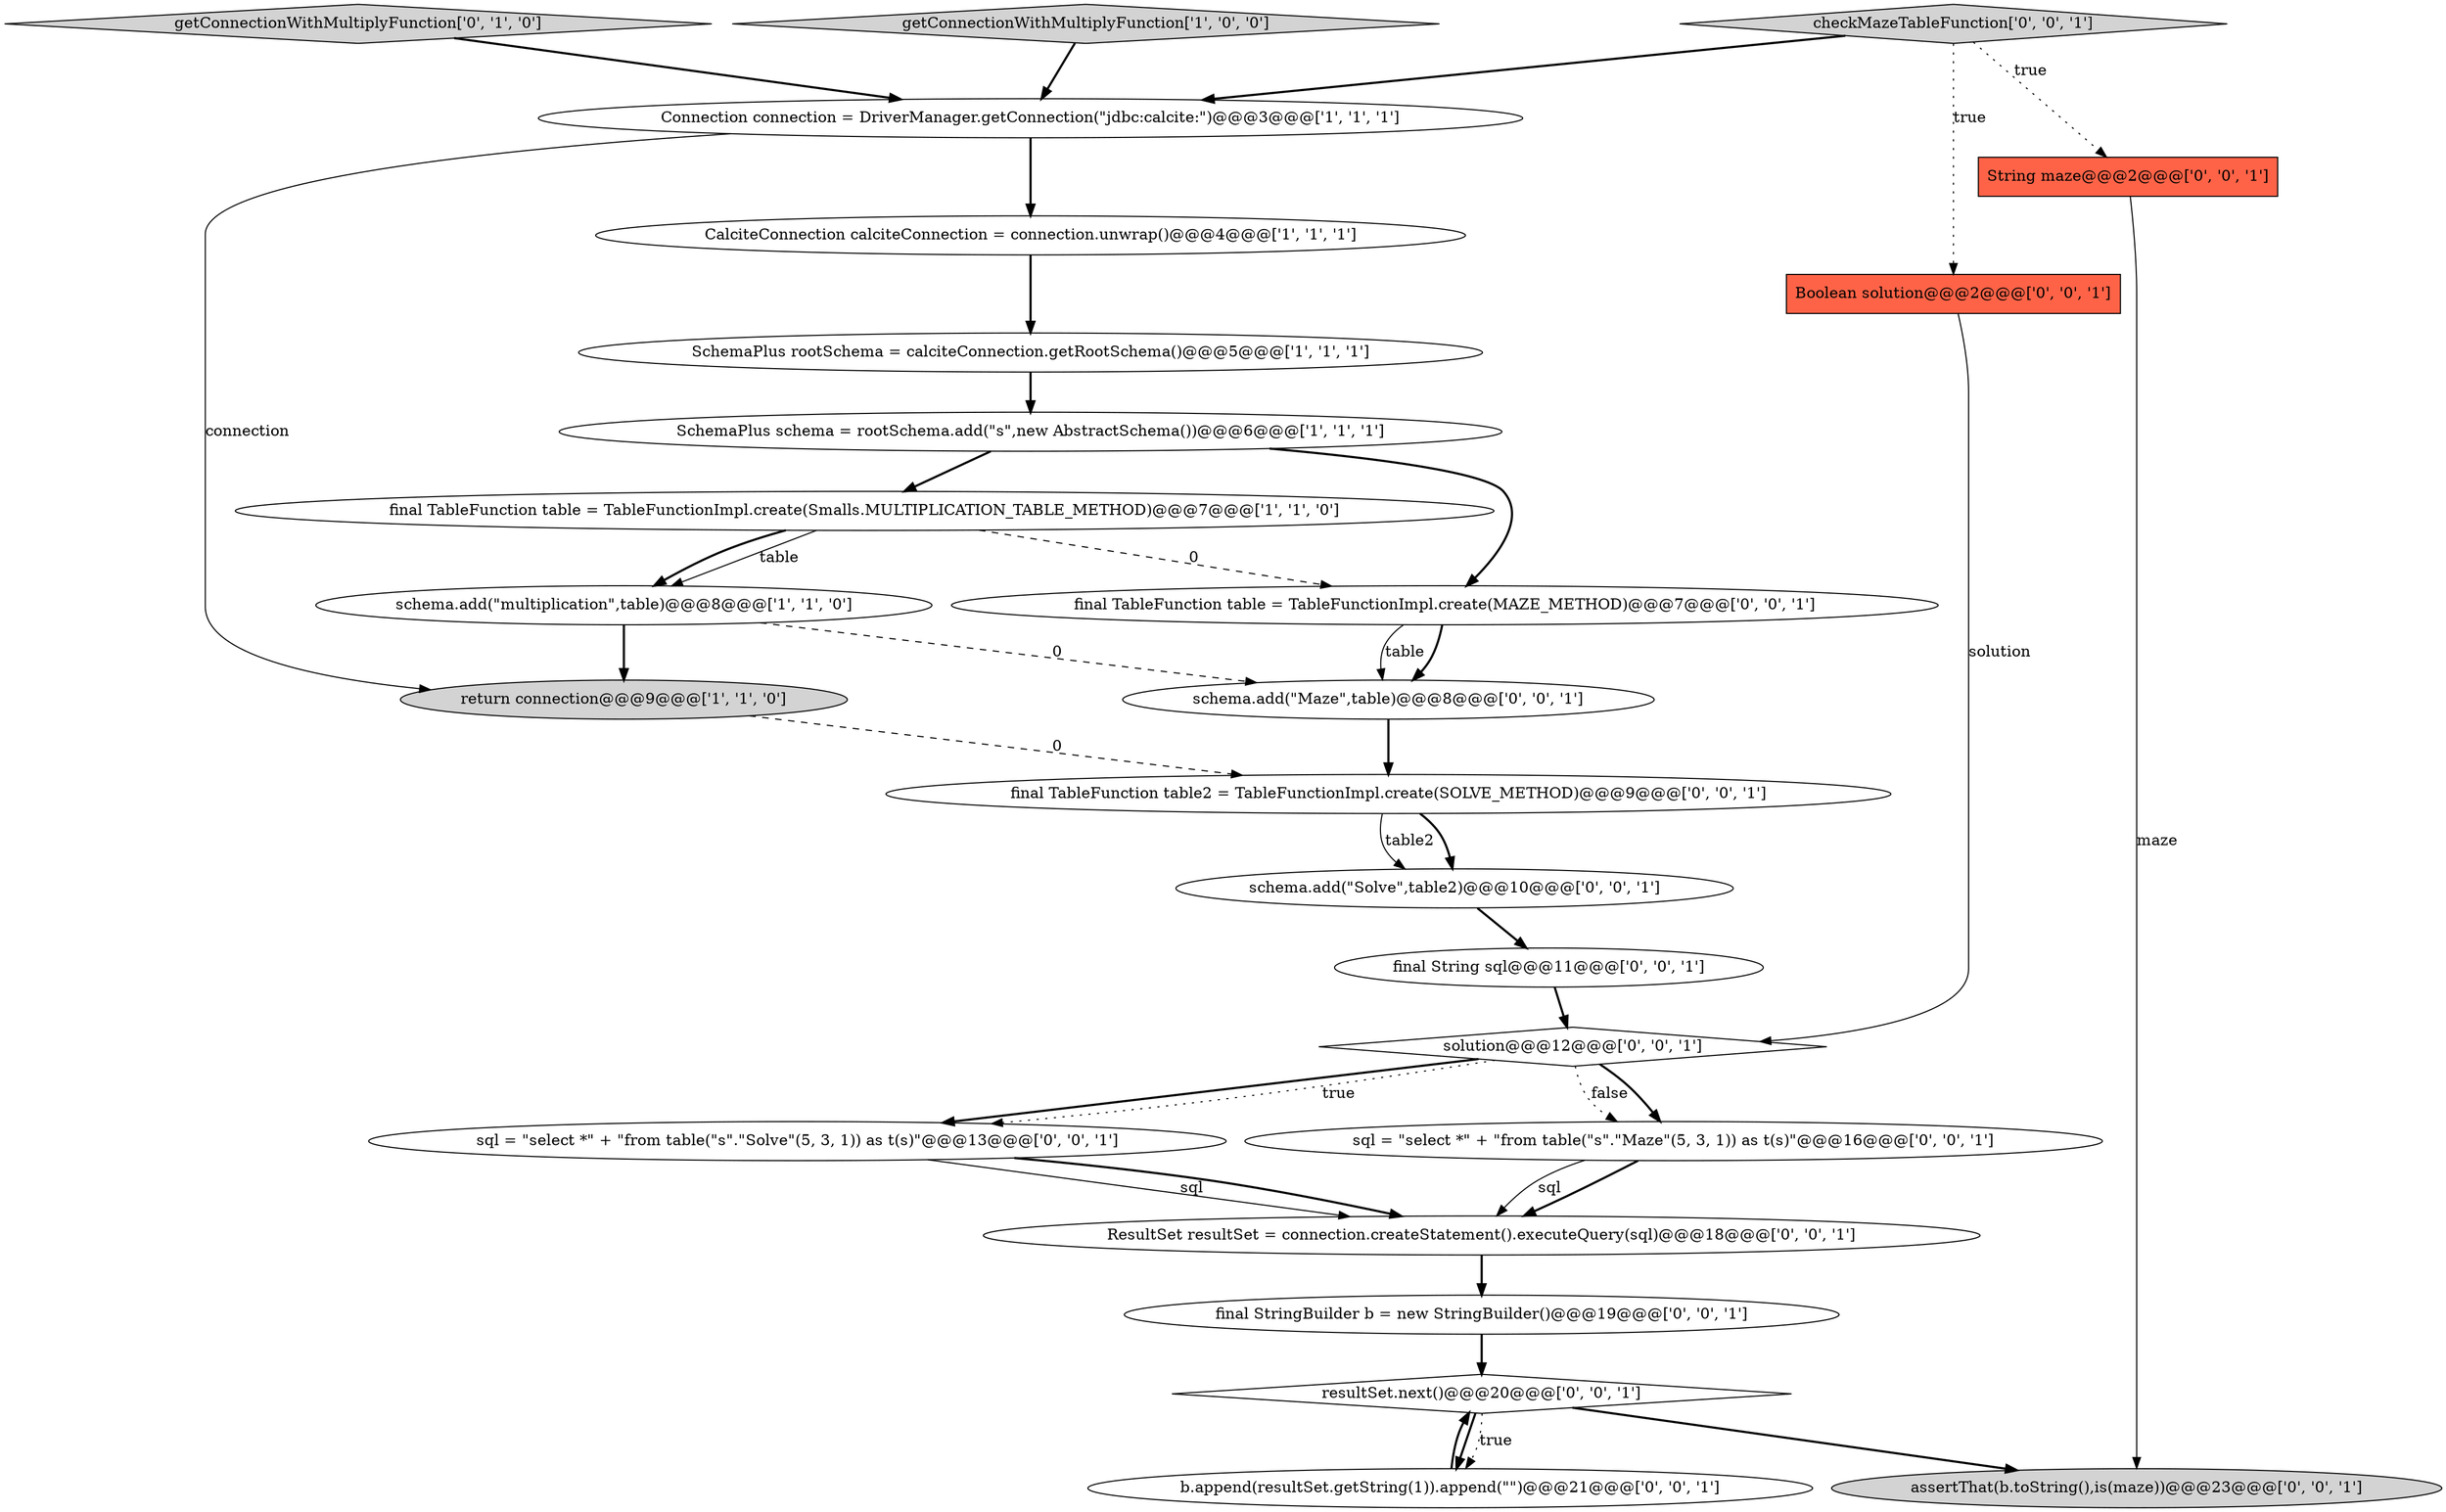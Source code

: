 digraph {
1 [style = filled, label = "Connection connection = DriverManager.getConnection(\"jdbc:calcite:\")@@@3@@@['1', '1', '1']", fillcolor = white, shape = ellipse image = "AAA0AAABBB1BBB"];
3 [style = filled, label = "SchemaPlus rootSchema = calciteConnection.getRootSchema()@@@5@@@['1', '1', '1']", fillcolor = white, shape = ellipse image = "AAA0AAABBB1BBB"];
10 [style = filled, label = "sql = \"select *\" + \"from table(\"s\".\"Maze\"(5, 3, 1)) as t(s)\"@@@16@@@['0', '0', '1']", fillcolor = white, shape = ellipse image = "AAA0AAABBB3BBB"];
13 [style = filled, label = "schema.add(\"Solve\",table2)@@@10@@@['0', '0', '1']", fillcolor = white, shape = ellipse image = "AAA0AAABBB3BBB"];
18 [style = filled, label = "checkMazeTableFunction['0', '0', '1']", fillcolor = lightgray, shape = diamond image = "AAA0AAABBB3BBB"];
23 [style = filled, label = "sql = \"select *\" + \"from table(\"s\".\"Solve\"(5, 3, 1)) as t(s)\"@@@13@@@['0', '0', '1']", fillcolor = white, shape = ellipse image = "AAA0AAABBB3BBB"];
9 [style = filled, label = "b.append(resultSet.getString(1)).append(\"\")@@@21@@@['0', '0', '1']", fillcolor = white, shape = ellipse image = "AAA0AAABBB3BBB"];
12 [style = filled, label = "final TableFunction table2 = TableFunctionImpl.create(SOLVE_METHOD)@@@9@@@['0', '0', '1']", fillcolor = white, shape = ellipse image = "AAA0AAABBB3BBB"];
8 [style = filled, label = "getConnectionWithMultiplyFunction['0', '1', '0']", fillcolor = lightgray, shape = diamond image = "AAA0AAABBB2BBB"];
22 [style = filled, label = "Boolean solution@@@2@@@['0', '0', '1']", fillcolor = tomato, shape = box image = "AAA0AAABBB3BBB"];
16 [style = filled, label = "solution@@@12@@@['0', '0', '1']", fillcolor = white, shape = diamond image = "AAA0AAABBB3BBB"];
0 [style = filled, label = "SchemaPlus schema = rootSchema.add(\"s\",new AbstractSchema())@@@6@@@['1', '1', '1']", fillcolor = white, shape = ellipse image = "AAA0AAABBB1BBB"];
19 [style = filled, label = "ResultSet resultSet = connection.createStatement().executeQuery(sql)@@@18@@@['0', '0', '1']", fillcolor = white, shape = ellipse image = "AAA0AAABBB3BBB"];
5 [style = filled, label = "schema.add(\"multiplication\",table)@@@8@@@['1', '1', '0']", fillcolor = white, shape = ellipse image = "AAA0AAABBB1BBB"];
24 [style = filled, label = "final String sql@@@11@@@['0', '0', '1']", fillcolor = white, shape = ellipse image = "AAA0AAABBB3BBB"];
15 [style = filled, label = "final StringBuilder b = new StringBuilder()@@@19@@@['0', '0', '1']", fillcolor = white, shape = ellipse image = "AAA0AAABBB3BBB"];
6 [style = filled, label = "final TableFunction table = TableFunctionImpl.create(Smalls.MULTIPLICATION_TABLE_METHOD)@@@7@@@['1', '1', '0']", fillcolor = white, shape = ellipse image = "AAA0AAABBB1BBB"];
11 [style = filled, label = "final TableFunction table = TableFunctionImpl.create(MAZE_METHOD)@@@7@@@['0', '0', '1']", fillcolor = white, shape = ellipse image = "AAA0AAABBB3BBB"];
4 [style = filled, label = "getConnectionWithMultiplyFunction['1', '0', '0']", fillcolor = lightgray, shape = diamond image = "AAA0AAABBB1BBB"];
21 [style = filled, label = "resultSet.next()@@@20@@@['0', '0', '1']", fillcolor = white, shape = diamond image = "AAA0AAABBB3BBB"];
20 [style = filled, label = "schema.add(\"Maze\",table)@@@8@@@['0', '0', '1']", fillcolor = white, shape = ellipse image = "AAA0AAABBB3BBB"];
17 [style = filled, label = "String maze@@@2@@@['0', '0', '1']", fillcolor = tomato, shape = box image = "AAA0AAABBB3BBB"];
7 [style = filled, label = "return connection@@@9@@@['1', '1', '0']", fillcolor = lightgray, shape = ellipse image = "AAA0AAABBB1BBB"];
2 [style = filled, label = "CalciteConnection calciteConnection = connection.unwrap()@@@4@@@['1', '1', '1']", fillcolor = white, shape = ellipse image = "AAA0AAABBB1BBB"];
14 [style = filled, label = "assertThat(b.toString(),is(maze))@@@23@@@['0', '0', '1']", fillcolor = lightgray, shape = ellipse image = "AAA0AAABBB3BBB"];
23->19 [style = solid, label="sql"];
16->10 [style = dotted, label="false"];
11->20 [style = bold, label=""];
13->24 [style = bold, label=""];
6->5 [style = solid, label="table"];
0->6 [style = bold, label=""];
16->10 [style = bold, label=""];
15->21 [style = bold, label=""];
10->19 [style = bold, label=""];
2->3 [style = bold, label=""];
6->11 [style = dashed, label="0"];
17->14 [style = solid, label="maze"];
0->11 [style = bold, label=""];
16->23 [style = bold, label=""];
16->23 [style = dotted, label="true"];
3->0 [style = bold, label=""];
5->20 [style = dashed, label="0"];
1->7 [style = solid, label="connection"];
8->1 [style = bold, label=""];
12->13 [style = bold, label=""];
24->16 [style = bold, label=""];
6->5 [style = bold, label=""];
22->16 [style = solid, label="solution"];
21->9 [style = bold, label=""];
21->9 [style = dotted, label="true"];
12->13 [style = solid, label="table2"];
18->1 [style = bold, label=""];
11->20 [style = solid, label="table"];
23->19 [style = bold, label=""];
20->12 [style = bold, label=""];
9->21 [style = bold, label=""];
7->12 [style = dashed, label="0"];
5->7 [style = bold, label=""];
1->2 [style = bold, label=""];
4->1 [style = bold, label=""];
18->17 [style = dotted, label="true"];
19->15 [style = bold, label=""];
10->19 [style = solid, label="sql"];
21->14 [style = bold, label=""];
18->22 [style = dotted, label="true"];
}
